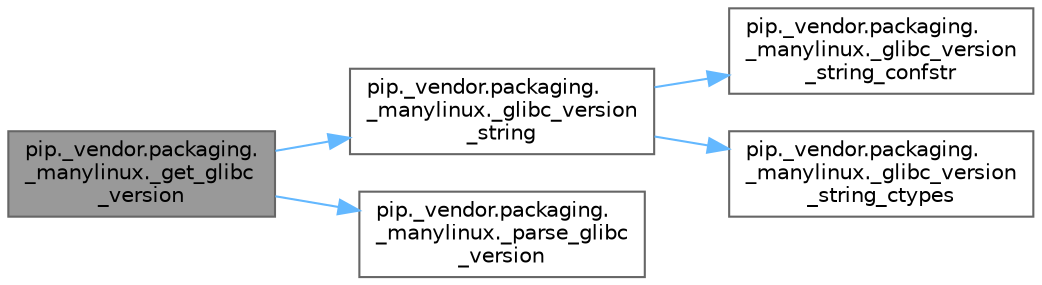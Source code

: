 digraph "pip._vendor.packaging._manylinux._get_glibc_version"
{
 // LATEX_PDF_SIZE
  bgcolor="transparent";
  edge [fontname=Helvetica,fontsize=10,labelfontname=Helvetica,labelfontsize=10];
  node [fontname=Helvetica,fontsize=10,shape=box,height=0.2,width=0.4];
  rankdir="LR";
  Node1 [id="Node000001",label="pip._vendor.packaging.\l_manylinux._get_glibc\l_version",height=0.2,width=0.4,color="gray40", fillcolor="grey60", style="filled", fontcolor="black",tooltip=" "];
  Node1 -> Node2 [id="edge1_Node000001_Node000002",color="steelblue1",style="solid",tooltip=" "];
  Node2 [id="Node000002",label="pip._vendor.packaging.\l_manylinux._glibc_version\l_string",height=0.2,width=0.4,color="grey40", fillcolor="white", style="filled",URL="$namespacepip_1_1__vendor_1_1packaging_1_1__manylinux.html#a4131723784d2644d553ed3bb497f7550",tooltip=" "];
  Node2 -> Node3 [id="edge2_Node000002_Node000003",color="steelblue1",style="solid",tooltip=" "];
  Node3 [id="Node000003",label="pip._vendor.packaging.\l_manylinux._glibc_version\l_string_confstr",height=0.2,width=0.4,color="grey40", fillcolor="white", style="filled",URL="$namespacepip_1_1__vendor_1_1packaging_1_1__manylinux.html#a63777dbfd883c936696650c8d0021d76",tooltip=" "];
  Node2 -> Node4 [id="edge3_Node000002_Node000004",color="steelblue1",style="solid",tooltip=" "];
  Node4 [id="Node000004",label="pip._vendor.packaging.\l_manylinux._glibc_version\l_string_ctypes",height=0.2,width=0.4,color="grey40", fillcolor="white", style="filled",URL="$namespacepip_1_1__vendor_1_1packaging_1_1__manylinux.html#a678e8dd7367f34cca3431a06fef7079f",tooltip=" "];
  Node1 -> Node5 [id="edge4_Node000001_Node000005",color="steelblue1",style="solid",tooltip=" "];
  Node5 [id="Node000005",label="pip._vendor.packaging.\l_manylinux._parse_glibc\l_version",height=0.2,width=0.4,color="grey40", fillcolor="white", style="filled",URL="$namespacepip_1_1__vendor_1_1packaging_1_1__manylinux.html#a8a14994da3863825d67608ca121b4de4",tooltip=" "];
}
